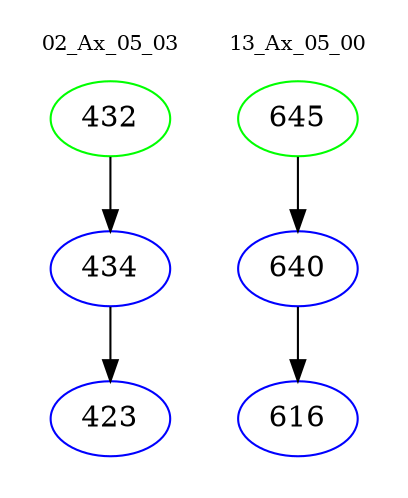 digraph{
subgraph cluster_0 {
color = white
label = "02_Ax_05_03";
fontsize=10;
T0_432 [label="432", color="green"]
T0_432 -> T0_434 [color="black"]
T0_434 [label="434", color="blue"]
T0_434 -> T0_423 [color="black"]
T0_423 [label="423", color="blue"]
}
subgraph cluster_1 {
color = white
label = "13_Ax_05_00";
fontsize=10;
T1_645 [label="645", color="green"]
T1_645 -> T1_640 [color="black"]
T1_640 [label="640", color="blue"]
T1_640 -> T1_616 [color="black"]
T1_616 [label="616", color="blue"]
}
}
